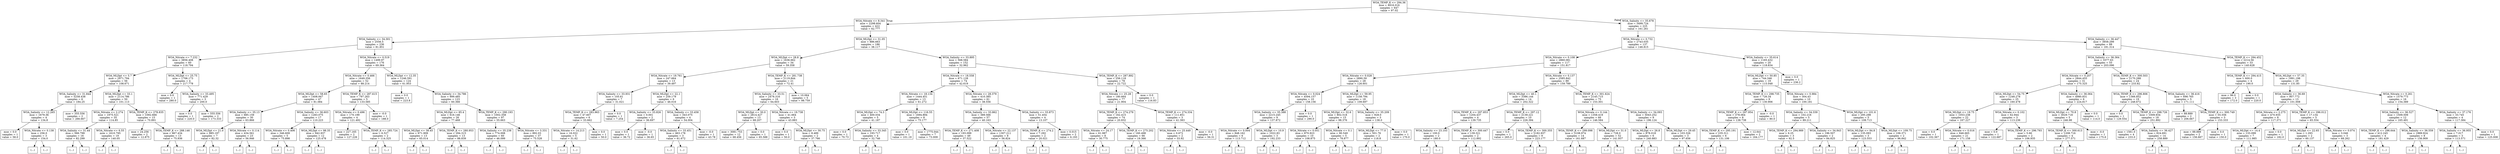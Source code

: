 digraph Tree {
node [shape=box] ;
0 [label="WOA_TEMP_K <= 294.36\nmse = 4916.016\nsamples = 647\nvalue = 97.02"] ;
1 [label="WOA_Nitrate <= 8.341\nmse = 2298.604\nsamples = 422\nvalue = 62.777"] ;
0 -> 1 [labeldistance=2.5, labelangle=45, headlabel="True"] ;
2 [label="WOA_Salinity <= 34.301\nmse = 2556.5\nsamples = 236\nvalue = 81.851"] ;
1 -> 2 ;
3 [label="WOA_Nitrate <= 7.232\nmse = 3856.408\nsamples = 60\nvalue = 118.794"] ;
2 -> 3 ;
4 [label="WOA_MLDpt <= 5.7\nmse = 2971.794\nsamples = 56\nvalue = 108.671"] ;
3 -> 4 ;
5 [label="WOA_Salinity <= 31.844\nmse = 5258.438\nsamples = 6\nvalue = 184.25"] ;
4 -> 5 ;
6 [label="WOA_Salinity <= 12.265\nmse = 1679.36\nsamples = 4\nvalue = 134.8"] ;
5 -> 6 ;
7 [label="mse = 0.0\nsamples = 1\nvalue = 58.0"] ;
6 -> 7 ;
8 [label="WOA_Nitrate <= 0.138\nmse = 256.0\nsamples = 3\nvalue = 154.0"] ;
6 -> 8 ;
9 [label="(...)"] ;
8 -> 9 ;
10 [label="(...)"] ;
8 -> 10 ;
11 [label="mse = 355.556\nsamples = 2\nvalue = 266.667"] ;
5 -> 11 ;
12 [label="WOA_MLDpt <= 33.1\nmse = 2114.786\nsamples = 50\nvalue = 101.113"] ;
4 -> 12 ;
13 [label="WOA_Nitrate <= 2.274\nmse = 1975.521\nsamples = 35\nvalue = 114.85"] ;
12 -> 13 ;
14 [label="WOA_Salinity <= 31.44\nmse = 566.799\nsamples = 16\nvalue = 82.299"] ;
13 -> 14 ;
15 [label="(...)"] ;
14 -> 15 ;
24 [label="(...)"] ;
14 -> 24 ;
43 [label="WOA_Nitrate <= 6.55\nmse = 1610.795\nsamples = 19\nvalue = 140.05"] ;
13 -> 43 ;
44 [label="(...)"] ;
43 -> 44 ;
75 [label="(...)"] ;
43 -> 75 ;
76 [label="WOA_TEMP_K <= 278.835\nmse = 1092.666\nsamples = 15\nvalue = 70.891"] ;
12 -> 76 ;
77 [label="mse = 24.256\nsamples = 2\nvalue = 12.875"] ;
76 -> 77 ;
78 [label="WOA_TEMP_K <= 288.146\nmse = 867.434\nsamples = 13\nvalue = 75.936"] ;
76 -> 78 ;
79 [label="(...)"] ;
78 -> 79 ;
96 [label="(...)"] ;
78 -> 96 ;
103 [label="WOA_MLDpt <= 25.75\nmse = 1706.173\nsamples = 4\nvalue = 217.778"] ;
3 -> 103 ;
104 [label="mse = 0.0\nsamples = 1\nvalue = 280.0"] ;
103 -> 104 ;
105 [label="WOA_Salinity <= 33.495\nmse = 771.429\nsamples = 3\nvalue = 200.0"] ;
103 -> 105 ;
106 [label="mse = 0.0\nsamples = 1\nvalue = 220.0"] ;
105 -> 106 ;
107 [label="mse = 555.556\nsamples = 2\nvalue = 173.333"] ;
105 -> 107 ;
108 [label="WOA_Nitrate <= 0.519\nmse = 1499.97\nsamples = 176\nvalue = 69.364"] ;
2 -> 108 ;
109 [label="WOA_Nitrate <= 0.466\nmse = 1649.356\nsamples = 52\nvalue = 88.214"] ;
108 -> 109 ;
110 [label="WOA_MLDpt <= 58.65\nmse = 1408.947\nsamples = 47\nvalue = 81.084"] ;
109 -> 110 ;
111 [label="WOA_Salinity <= 35.13\nmse = 685.159\nsamples = 30\nvalue = 63.866"] ;
110 -> 111 ;
112 [label="WOA_MLDpt <= 21.0\nmse = 885.197\nsamples = 7\nvalue = 82.32"] ;
111 -> 112 ;
113 [label="(...)"] ;
112 -> 113 ;
118 [label="(...)"] ;
112 -> 118 ;
123 [label="WOA_Nitrate <= 0.114\nmse = 434.561\nsamples = 23\nvalue = 56.946"] ;
111 -> 123 ;
124 [label="(...)"] ;
123 -> 124 ;
143 [label="(...)"] ;
123 -> 143 ;
160 [label="WOA_Salinity <= 36.603\nmse = 1283.075\nsamples = 17\nvalue = 110.223"] ;
110 -> 160 ;
161 [label="WOA_Nitrate <= 0.406\nmse = 346.609\nsamples = 5\nvalue = 75.898"] ;
160 -> 161 ;
162 [label="(...)"] ;
161 -> 162 ;
165 [label="(...)"] ;
161 -> 165 ;
166 [label="WOA_MLDpt <= 98.35\nmse = 942.937\nsamples = 12\nvalue = 125.478"] ;
160 -> 166 ;
167 [label="(...)"] ;
166 -> 167 ;
172 [label="(...)"] ;
166 -> 172 ;
181 [label="WOA_TEMP_K <= 287.615\nmse = 797.263\nsamples = 5\nvalue = 133.585"] ;
109 -> 181 ;
182 [label="WOA_Nitrate <= 0.496\nmse = 170.199\nsamples = 4\nvalue = 121.492"] ;
181 -> 182 ;
183 [label="mse = 227.165\nsamples = 2\nvalue = 127.226"] ;
182 -> 183 ;
184 [label="WOA_TEMP_K <= 285.724\nmse = 6.527\nsamples = 2\nvalue = 114.325"] ;
182 -> 184 ;
185 [label="(...)"] ;
184 -> 185 ;
186 [label="(...)"] ;
184 -> 186 ;
187 [label="mse = -0.0\nsamples = 1\nvalue = 188.0"] ;
181 -> 187 ;
188 [label="WOA_MLDpt <= 12.35\nmse = 1246.591\nsamples = 124\nvalue = 61.953"] ;
108 -> 188 ;
189 [label="mse = 0.0\nsamples = 1\nvalue = 223.8"] ;
188 -> 189 ;
190 [label="WOA_Salinity <= 34.786\nmse = 999.485\nsamples = 123\nvalue = 60.366"] ;
188 -> 190 ;
191 [label="WOA_MLDpt <= 85.4\nmse = 616.146\nsamples = 26\nvalue = 77.468"] ;
190 -> 191 ;
192 [label="WOA_MLDpt <= 38.45\nmse = 671.909\nsamples = 13\nvalue = 65.014"] ;
191 -> 192 ;
193 [label="(...)"] ;
192 -> 193 ;
206 [label="(...)"] ;
192 -> 206 ;
215 [label="WOA_TEMP_K <= 280.953\nmse = 294.315\nsamples = 13\nvalue = 88.839"] ;
191 -> 215 ;
216 [label="(...)"] ;
215 -> 216 ;
219 [label="(...)"] ;
215 -> 219 ;
236 [label="WOA_TEMP_K <= 290.193\nmse = 1002.358\nsamples = 97\nvalue = 55.663"] ;
190 -> 236 ;
237 [label="WOA_Salinity <= 35.238\nmse = 774.008\nsamples = 60\nvalue = 46.099"] ;
236 -> 237 ;
238 [label="(...)"] ;
237 -> 238 ;
277 [label="(...)"] ;
237 -> 277 ;
320 [label="WOA_Nitrate <= 3.331\nmse = 892.03\nsamples = 37\nvalue = 75.528"] ;
236 -> 320 ;
321 [label="(...)"] ;
320 -> 321 ;
356 [label="(...)"] ;
320 -> 356 ;
369 [label="WOA_MLDpt <= 31.05\nmse = 886.663\nsamples = 186\nvalue = 38.117"] ;
1 -> 369 ;
370 [label="WOA_MLDpt <= 28.8\nmse = 1636.662\nsamples = 34\nvalue = 59.358"] ;
369 -> 370 ;
371 [label="WOA_Nitrate <= 19.761\nmse = 247.664\nsamples = 13\nvalue = 39.497"] ;
370 -> 371 ;
372 [label="WOA_Salinity <= 33.931\nmse = 105.61\nsamples = 7\nvalue = 31.021"] ;
371 -> 372 ;
373 [label="WOA_TEMP_K <= 283.963\nmse = 47.607\nsamples = 6\nvalue = 33.662"] ;
372 -> 373 ;
374 [label="WOA_Nitrate <= 14.213\nmse = 16.022\nsamples = 5\nvalue = 31.62"] ;
373 -> 374 ;
375 [label="(...)"] ;
374 -> 375 ;
376 [label="(...)"] ;
374 -> 376 ;
377 [label="mse = 0.0\nsamples = 1\nvalue = 50.0"] ;
373 -> 377 ;
378 [label="mse = 0.0\nsamples = 1\nvalue = 7.254"] ;
372 -> 378 ;
379 [label="WOA_MLDpt <= 22.1\nmse = 259.179\nsamples = 6\nvalue = 46.016"] ;
371 -> 379 ;
380 [label="WOA_Salinity <= 33.826\nmse = 0.001\nsamples = 2\nvalue = 36.697"] ;
379 -> 380 ;
381 [label="mse = 0.0\nsamples = 1\nvalue = 36.72"] ;
380 -> 381 ;
382 [label="mse = -0.0\nsamples = 1\nvalue = 36.65"] ;
380 -> 382 ;
383 [label="WOA_Salinity <= 33.458\nmse = 343.075\nsamples = 4\nvalue = 54.004"] ;
379 -> 383 ;
384 [label="WOA_Salinity <= 33.451\nmse = 463.178\nsamples = 3\nvalue = 61.672"] ;
383 -> 384 ;
385 [label="(...)"] ;
384 -> 385 ;
386 [label="(...)"] ;
384 -> 386 ;
387 [label="mse = -0.0\nsamples = 1\nvalue = 43.78"] ;
383 -> 387 ;
388 [label="WOA_TEMP_K <= 281.738\nmse = 2119.844\nsamples = 21\nvalue = 72.41"] ;
370 -> 388 ;
389 [label="WOA_Salinity <= 33.51\nmse = 2478.316\nsamples = 16\nvalue = 64.603"] ;
388 -> 389 ;
390 [label="WOA_MLDpt <= 30.0\nmse = 2814.427\nsamples = 13\nvalue = 68.207"] ;
389 -> 390 ;
391 [label="mse = 3081.753\nsamples = 12\nvalue = 68.456"] ;
390 -> 391 ;
392 [label="mse = 0.0\nsamples = 1\nvalue = 65.588"] ;
390 -> 392 ;
393 [label="WOA_Nitrate <= 19.738\nmse = 41.664\nsamples = 3\nvalue = 43.883"] ;
389 -> 393 ;
394 [label="mse = 0.0\nsamples = 1\nvalue = 50.0"] ;
393 -> 394 ;
395 [label="WOA_MLDpt <= 30.75\nmse = 8.489\nsamples = 2\nvalue = 37.766"] ;
393 -> 395 ;
396 [label="(...)"] ;
395 -> 396 ;
397 [label="(...)"] ;
395 -> 397 ;
398 [label="mse = 10.064\nsamples = 5\nvalue = 98.759"] ;
388 -> 398 ;
399 [label="WOA_Salinity <= 33.895\nmse = 568.584\nsamples = 152\nvalue = 32.962"] ;
369 -> 399 ;
400 [label="WOA_Nitrate <= 18.558\nmse = 671.128\nsamples = 74\nvalue = 42.619"] ;
399 -> 400 ;
401 [label="WOA_Nitrate <= 18.134\nmse = 1444.451\nsamples = 13\nvalue = 61.272"] ;
400 -> 401 ;
402 [label="WOA_MLDpt <= 74.3\nmse = 400.034\nsamples = 5\nvalue = 41.187"] ;
401 -> 402 ;
403 [label="mse = 0.0\nsamples = 1\nvalue = 70.73"] ;
402 -> 403 ;
404 [label="WOA_Salinity <= 33.345\nmse = 193.717\nsamples = 4\nvalue = 32.746"] ;
402 -> 404 ;
405 [label="(...)"] ;
404 -> 405 ;
406 [label="(...)"] ;
404 -> 406 ;
409 [label="WOA_MLDpt <= 116.55\nmse = 1694.894\nsamples = 8\nvalue = 75.177"] ;
401 -> 409 ;
410 [label="mse = 0.0\nsamples = 1\nvalue = 101.19"] ;
409 -> 410 ;
411 [label="mse = 1775.044\nsamples = 7\nvalue = 73.009"] ;
409 -> 411 ;
412 [label="WOA_Nitrate <= 28.379\nmse = 410.385\nsamples = 61\nvalue = 38.556"] ;
400 -> 412 ;
413 [label="WOA_Salinity <= 33.862\nmse = 389.566\nsamples = 57\nvalue = 40.163"] ;
412 -> 413 ;
414 [label="WOA_TEMP_K <= 271.408\nmse = 193.099\nsamples = 49\nvalue = 37.522"] ;
413 -> 414 ;
415 [label="(...)"] ;
414 -> 415 ;
418 [label="(...)"] ;
414 -> 418 ;
495 [label="WOA_Nitrate <= 22.137\nmse = 1307.211\nsamples = 8\nvalue = 56.824"] ;
413 -> 495 ;
496 [label="(...)"] ;
495 -> 496 ;
497 [label="(...)"] ;
495 -> 497 ;
510 [label="WOA_Salinity <= 33.873\nmse = 51.454\nsamples = 4\nvalue = 13.107"] ;
412 -> 510 ;
511 [label="WOA_TEMP_K <= 274.2\nmse = 7.292\nsamples = 2\nvalue = 20.021"] ;
510 -> 511 ;
512 [label="(...)"] ;
511 -> 512 ;
513 [label="(...)"] ;
511 -> 513 ;
514 [label="mse = 0.015\nsamples = 2\nvalue = 6.193"] ;
510 -> 514 ;
515 [label="WOA_TEMP_K <= 287.892\nmse = 256.118\nsamples = 78\nvalue = 22.722"] ;
399 -> 515 ;
516 [label="WOA_Nitrate <= 25.28\nmse = 180.664\nsamples = 77\nvalue = 21.904"] ;
515 -> 516 ;
517 [label="WOA_TEMP_K <= 274.279\nmse = 162.415\nsamples = 74\nvalue = 20.832"] ;
516 -> 517 ;
518 [label="WOA_Nitrate <= 24.17\nmse = 61.987\nsamples = 8\nvalue = 30.775"] ;
517 -> 518 ;
519 [label="(...)"] ;
518 -> 519 ;
530 [label="(...)"] ;
518 -> 530 ;
533 [label="WOA_TEMP_K <= 275.202\nmse = 160.498\nsamples = 66\nvalue = 19.366"] ;
517 -> 533 ;
534 [label="(...)"] ;
533 -> 534 ;
553 [label="(...)"] ;
533 -> 553 ;
610 [label="WOA_TEMP_K <= 274.334\nmse = 111.851\nsamples = 3\nvalue = 41.383"] ;
516 -> 610 ;
611 [label="WOA_Nitrate <= 25.449\nmse = 0.672\nsamples = 2\nvalue = 33.92"] ;
610 -> 611 ;
612 [label="(...)"] ;
611 -> 612 ;
613 [label="(...)"] ;
611 -> 613 ;
614 [label="mse = -0.0\nsamples = 1\nvalue = 56.31"] ;
610 -> 614 ;
615 [label="mse = 0.0\nsamples = 1\nvalue = 116.83"] ;
515 -> 615 ;
616 [label="WOA_Salinity <= 35.678\nmse = 3499.724\nsamples = 225\nvalue = 161.261"] ;
0 -> 616 [labeldistance=2.5, labelangle=-45, headlabel="False"] ;
617 [label="WOA_Nitrate <= 0.732\nmse = 2743.035\nsamples = 137\nvalue = 146.815"] ;
616 -> 617 ;
618 [label="WOA_Nitrate <= 0.108\nmse = 2860.081\nsamples = 117\nvalue = 151.817"] ;
617 -> 618 ;
619 [label="WOA_Nitrate <= 0.028\nmse = 2890.59\nsamples = 28\nvalue = 126.601"] ;
618 -> 619 ;
620 [label="WOA_Nitrate <= 0.024\nmse = 4594.157\nsamples = 10\nvalue = 158.156"] ;
619 -> 620 ;
621 [label="WOA_Salinity <= 35.388\nmse = 2215.245\nsamples = 9\nvalue = 137.872"] ;
620 -> 621 ;
622 [label="WOA_Nitrate <= 0.004\nmse = 848.162\nsamples = 6\nvalue = 113.712"] ;
621 -> 622 ;
623 [label="(...)"] ;
622 -> 623 ;
624 [label="(...)"] ;
622 -> 624 ;
631 [label="WOA_MLDpt <= 10.9\nmse = 1022.83\nsamples = 3\nvalue = 192.233"] ;
621 -> 631 ;
632 [label="(...)"] ;
631 -> 632 ;
633 [label="(...)"] ;
631 -> 633 ;
636 [label="mse = 0.0\nsamples = 1\nvalue = 290.0"] ;
620 -> 636 ;
637 [label="WOA_MLDpt <= 59.95\nmse = 1158.794\nsamples = 18\nvalue = 109.697"] ;
619 -> 637 ;
638 [label="WOA_MLDpt <= 32.6\nmse = 802.518\nsamples = 15\nvalue = 98.376"] ;
637 -> 638 ;
639 [label="WOA_Nitrate <= 0.051\nmse = 870.923\nsamples = 10\nvalue = 108.875"] ;
638 -> 639 ;
640 [label="(...)"] ;
639 -> 640 ;
647 [label="(...)"] ;
639 -> 647 ;
656 [label="WOA_Nitrate <= 0.1\nmse = 90.549\nsamples = 5\nvalue = 78.877"] ;
638 -> 656 ;
657 [label="(...)"] ;
656 -> 657 ;
664 [label="(...)"] ;
656 -> 664 ;
665 [label="WOA_Salinity <= 35.209\nmse = 928.0\nsamples = 3\nvalue = 138.0"] ;
637 -> 665 ;
666 [label="WOA_MLDpt <= 77.0\nmse = 501.76\nsamples = 2\nvalue = 118.8"] ;
665 -> 666 ;
667 [label="(...)"] ;
666 -> 667 ;
668 [label="(...)"] ;
666 -> 668 ;
669 [label="mse = 0.0\nsamples = 1\nvalue = 170.0"] ;
665 -> 669 ;
670 [label="WOA_Nitrate <= 0.137\nmse = 2585.842\nsamples = 89\nvalue = 159.789"] ;
618 -> 670 ;
671 [label="WOA_MLDpt <= 40.1\nmse = 3386.144\nsamples = 14\nvalue = 202.322"] ;
670 -> 671 ;
672 [label="WOA_TEMP_K <= 297.853\nmse = 1204.437\nsamples = 4\nvalue = 139.735"] ;
671 -> 672 ;
673 [label="WOA_Salinity <= 23.103\nmse = 100.0\nsamples = 2\nvalue = 180.0"] ;
672 -> 673 ;
674 [label="(...)"] ;
673 -> 674 ;
675 [label="(...)"] ;
673 -> 675 ;
676 [label="WOA_TEMP_K <= 300.447\nmse = 139.321\nsamples = 2\nvalue = 112.892"] ;
672 -> 676 ;
677 [label="(...)"] ;
676 -> 677 ;
678 [label="(...)"] ;
676 -> 678 ;
679 [label="WOA_TEMP_K <= 297.12\nmse = 2139.221\nsamples = 10\nvalue = 226.394"] ;
671 -> 679 ;
680 [label="mse = 0.0\nsamples = 1\nvalue = 265.0"] ;
679 -> 680 ;
681 [label="WOA_TEMP_K <= 300.355\nmse = 2182.937\nsamples = 9\nvalue = 223.177"] ;
679 -> 681 ;
682 [label="(...)"] ;
681 -> 682 ;
685 [label="(...)"] ;
681 -> 685 ;
686 [label="WOA_TEMP_K <= 301.624\nmse = 2145.715\nsamples = 75\nvalue = 153.301"] ;
670 -> 686 ;
687 [label="WOA_Nitrate <= 0.144\nmse = 1358.419\nsamples = 66\nvalue = 146.584"] ;
686 -> 687 ;
688 [label="WOA_TEMP_K <= 299.098\nmse = 3108.974\nsamples = 14\nvalue = 161.687"] ;
687 -> 688 ;
689 [label="(...)"] ;
688 -> 689 ;
698 [label="(...)"] ;
688 -> 698 ;
701 [label="WOA_MLDpt <= 31.0\nmse = 728.0\nsamples = 52\nvalue = 141.937"] ;
687 -> 701 ;
702 [label="(...)"] ;
701 -> 702 ;
749 [label="(...)"] ;
701 -> 749 ;
788 [label="WOA_Salinity <= 34.093\nmse = 5043.252\nsamples = 9\nvalue = 196.124"] ;
686 -> 788 ;
789 [label="WOA_MLDpt <= 26.8\nmse = 878.018\nsamples = 6\nvalue = 240.883"] ;
788 -> 789 ;
790 [label="(...)"] ;
789 -> 790 ;
791 [label="(...)"] ;
789 -> 791 ;
800 [label="WOA_MLDpt <= 29.45\nmse = 103.326\nsamples = 3\nvalue = 97.656"] ;
788 -> 800 ;
801 [label="(...)"] ;
800 -> 801 ;
802 [label="(...)"] ;
800 -> 802 ;
805 [label="WOA_Salinity <= 35.614\nmse = 1165.432\nsamples = 20\nvalue = 118.834"] ;
617 -> 805 ;
806 [label="WOA_MLDpt <= 50.85\nmse = 744.346\nsamples = 19\nvalue = 115.048"] ;
805 -> 806 ;
807 [label="WOA_TEMP_K <= 298.735\nmse = 726.34\nsamples = 9\nvalue = 130.906"] ;
806 -> 807 ;
808 [label="WOA_TEMP_K <= 297.954\nmse = 378.064\nsamples = 8\nvalue = 138.738"] ;
807 -> 808 ;
809 [label="WOA_TEMP_K <= 295.191\nmse = 235.311\nsamples = 6\nvalue = 131.106"] ;
808 -> 809 ;
810 [label="(...)"] ;
809 -> 810 ;
813 [label="(...)"] ;
809 -> 813 ;
818 [label="mse = 12.641\nsamples = 2\nvalue = 164.177"] ;
808 -> 818 ;
819 [label="mse = -0.0\nsamples = 1\nvalue = 80.0"] ;
807 -> 819 ;
820 [label="WOA_Nitrate <= 0.984\nmse = 304.43\nsamples = 10\nvalue = 100.181"] ;
806 -> 820 ;
821 [label="WOA_Salinity <= 34.339\nmse = 102.216\nsamples = 5\nvalue = 89.211"] ;
820 -> 821 ;
822 [label="WOA_TEMP_K <= 294.989\nmse = 6.25\nsamples = 3\nvalue = 92.5"] ;
821 -> 822 ;
823 [label="(...)"] ;
822 -> 823 ;
824 [label="(...)"] ;
822 -> 824 ;
827 [label="WOA_Salinity <= 34.843\nmse = 196.507\nsamples = 2\nvalue = 84.825"] ;
821 -> 827 ;
828 [label="(...)"] ;
827 -> 828 ;
829 [label="(...)"] ;
827 -> 829 ;
830 [label="WOA_MLDpt <= 101.6\nmse = 295.298\nsamples = 5\nvalue = 108.713"] ;
820 -> 830 ;
831 [label="WOA_MLDpt <= 84.8\nmse = 135.093\nsamples = 3\nvalue = 123.553"] ;
830 -> 831 ;
832 [label="(...)"] ;
831 -> 832 ;
835 [label="(...)"] ;
831 -> 835 ;
836 [label="WOA_MLDpt <= 109.75\nmse = 106.371\nsamples = 2\nvalue = 96.842"] ;
830 -> 836 ;
837 [label="(...)"] ;
836 -> 837 ;
838 [label="(...)"] ;
836 -> 838 ;
839 [label="mse = 0.0\nsamples = 1\nvalue = 236.2"] ;
805 -> 839 ;
840 [label="WOA_Salinity <= 36.447\nmse = 3858.299\nsamples = 88\nvalue = 181.314"] ;
616 -> 840 ;
841 [label="WOA_Salinity <= 36.364\nmse = 3377.63\nsamples = 55\nvalue = 203.096"] ;
840 -> 841 ;
842 [label="WOA_Nitrate <= 0.207\nmse = 2844.455\nsamples = 31\nvalue = 175.325"] ;
841 -> 842 ;
843 [label="WOA_MLDpt <= 54.75\nmse = 1248.278\nsamples = 25\nvalue = 160.478"] ;
842 -> 843 ;
844 [label="WOA_MLDpt <= 19.75\nmse = 1053.238\nsamples = 22\nvalue = 167.227"] ;
843 -> 844 ;
845 [label="mse = 0.0\nsamples = 1\nvalue = 102.367"] ;
844 -> 845 ;
846 [label="WOA_Nitrate <= 0.016\nmse = 846.665\nsamples = 21\nvalue = 171.158"] ;
844 -> 846 ;
847 [label="(...)"] ;
846 -> 847 ;
848 [label="(...)"] ;
846 -> 848 ;
869 [label="WOA_Nitrate <= 0.102\nmse = 62.944\nsamples = 3\nvalue = 113.236"] ;
843 -> 869 ;
870 [label="mse = 0.0\nsamples = 1\nvalue = 122.687"] ;
869 -> 870 ;
871 [label="WOA_TEMP_K <= 296.793\nmse = 5.66\nsamples = 2\nvalue = 106.935"] ;
869 -> 871 ;
872 [label="(...)"] ;
871 -> 872 ;
873 [label="(...)"] ;
871 -> 873 ;
874 [label="WOA_Salinity <= 36.064\nmse = 4980.831\nsamples = 6\nvalue = 224.817"] ;
842 -> 874 ;
875 [label="WOA_MLDpt <= 70.8\nmse = 3029.718\nsamples = 5\nvalue = 246.98"] ;
874 -> 875 ;
876 [label="WOA_TEMP_K <= 300.613\nmse = 1208.716\nsamples = 4\nvalue = 277.571"] ;
875 -> 876 ;
877 [label="(...)"] ;
876 -> 877 ;
882 [label="(...)"] ;
876 -> 882 ;
883 [label="mse = -0.0\nsamples = 1\nvalue = 175.6"] ;
875 -> 883 ;
884 [label="mse = 0.0\nsamples = 1\nvalue = 114.0"] ;
874 -> 884 ;
885 [label="WOA_TEMP_K <= 300.503\nmse = 2170.288\nsamples = 24\nvalue = 233.82"] ;
841 -> 885 ;
886 [label="WOA_TEMP_K <= 296.806\nmse = 1366.852\nsamples = 19\nvalue = 248.672"] ;
885 -> 886 ;
887 [label="mse = 0.0\nsamples = 1\nvalue = 129.554"] ;
886 -> 887 ;
888 [label="WOA_TEMP_K <= 298.726\nmse = 1009.934\nsamples = 18\nvalue = 251.892"] ;
886 -> 888 ;
889 [label="mse = 1561.0\nsamples = 4\nvalue = 233.0"] ;
888 -> 889 ;
890 [label="WOA_Salinity <= 36.427\nmse = 624.691\nsamples = 14\nvalue = 258.889"] ;
888 -> 890 ;
891 [label="(...)"] ;
890 -> 891 ;
896 [label="(...)"] ;
890 -> 896 ;
899 [label="WOA_Salinity <= 36.416\nmse = 698.765\nsamples = 5\nvalue = 171.111"] ;
885 -> 899 ;
900 [label="mse = 88.889\nsamples = 2\nvalue = 206.667"] ;
899 -> 900 ;
901 [label="WOA_TEMP_K <= 300.749\nmse = 55.556\nsamples = 3\nvalue = 153.333"] ;
899 -> 901 ;
902 [label="mse = 88.889\nsamples = 2\nvalue = 156.667"] ;
901 -> 902 ;
903 [label="mse = 0.0\nsamples = 1\nvalue = 150.0"] ;
901 -> 903 ;
904 [label="WOA_TEMP_K <= 294.452\nmse = 2214.56\nsamples = 33\nvalue = 140.628"] ;
840 -> 904 ;
905 [label="WOA_TEMP_K <= 294.415\nmse = 600.0\nsamples = 4\nvalue = 190.0"] ;
904 -> 905 ;
906 [label="mse = 96.0\nsamples = 3\nvalue = 172.0"] ;
905 -> 906 ;
907 [label="mse = 0.0\nsamples = 1\nvalue = 220.0"] ;
905 -> 907 ;
908 [label="WOA_MLDpt <= 57.35\nmse = 1991.198\nsamples = 29\nvalue = 131.85"] ;
904 -> 908 ;
909 [label="WOA_Salinity <= 36.69\nmse = 907.772\nsamples = 13\nvalue = 101.008"] ;
908 -> 909 ;
910 [label="WOA_Nitrate <= 2.275\nmse = 470.935\nsamples = 8\nvalue = 117.371"] ;
909 -> 910 ;
911 [label="WOA_MLDpt <= 14.4\nmse = 133.099\nsamples = 7\nvalue = 111.985"] ;
910 -> 911 ;
912 [label="(...)"] ;
911 -> 912 ;
913 [label="(...)"] ;
911 -> 913 ;
922 [label="mse = 0.0\nsamples = 1\nvalue = 182.0"] ;
910 -> 922 ;
923 [label="WOA_TEMP_K <= 296.012\nmse = 17.134\nsamples = 5\nvalue = 65.554"] ;
909 -> 923 ;
924 [label="WOA_MLDpt <= 22.65\nmse = 1.293\nsamples = 2\nvalue = 60.137"] ;
923 -> 924 ;
925 [label="(...)"] ;
924 -> 925 ;
926 [label="(...)"] ;
924 -> 926 ;
927 [label="WOA_Nitrate <= 0.074\nmse = 3.046\nsamples = 3\nvalue = 68.262"] ;
923 -> 927 ;
928 [label="(...)"] ;
927 -> 928 ;
931 [label="(...)"] ;
927 -> 931 ;
932 [label="WOA_Nitrate <= 0.261\nmse = 1579.773\nsamples = 16\nvalue = 154.389"] ;
908 -> 932 ;
933 [label="WOA_Salinity <= 36.527\nmse = 1509.509\nsamples = 12\nvalue = 165.491"] ;
932 -> 933 ;
934 [label="WOA_TEMP_K <= 296.644\nmse = 412.245\nsamples = 4\nvalue = 181.429"] ;
933 -> 934 ;
935 [label="(...)"] ;
934 -> 935 ;
938 [label="(...)"] ;
934 -> 938 ;
939 [label="WOA_Salinity <= 36.559\nmse = 1889.924\nsamples = 8\nvalue = 156.909"] ;
933 -> 939 ;
940 [label="(...)"] ;
939 -> 940 ;
943 [label="(...)"] ;
939 -> 943 ;
950 [label="WOA_Salinity <= 37.176\nmse = 33.745\nsamples = 4\nvalue = 117.384"] ;
932 -> 950 ;
951 [label="WOA_Salinity <= 36.955\nmse = 7.017\nsamples = 3\nvalue = 113.571"] ;
950 -> 951 ;
952 [label="(...)"] ;
951 -> 952 ;
955 [label="(...)"] ;
951 -> 955 ;
956 [label="mse = 0.0\nsamples = 1\nvalue = 125.008"] ;
950 -> 956 ;
}
